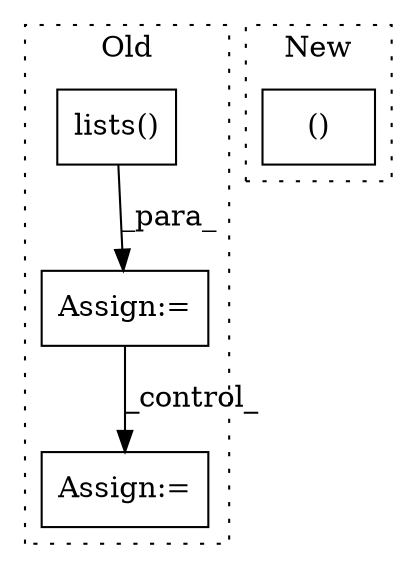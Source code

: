 digraph G {
subgraph cluster0 {
1 [label="lists()" a="75" s="8928,8964" l="18,33" shape="box"];
3 [label="Assign:=" a="68" s="8904" l="3" shape="box"];
4 [label="Assign:=" a="68" s="9266" l="3" shape="box"];
label = "Old";
style="dotted";
}
subgraph cluster1 {
2 [label="()" a="54" s="8939" l="20" shape="box"];
label = "New";
style="dotted";
}
1 -> 3 [label="_para_"];
3 -> 4 [label="_control_"];
}